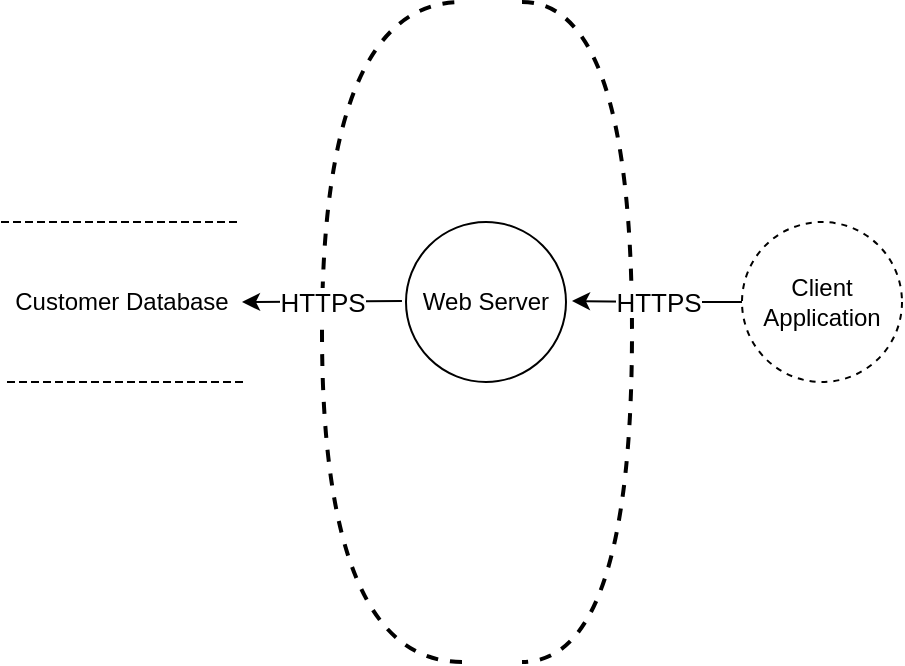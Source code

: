 <mxfile>
    <diagram id="DWApjFzHYURmReSud2fw" name="Page-1">
        <mxGraphModel dx="665" dy="414" grid="0" gridSize="10" guides="1" tooltips="1" connect="1" arrows="1" fold="1" page="1" pageScale="1" pageWidth="850" pageHeight="1100" background="none" math="0" shadow="0">
            <root>
                <mxCell id="0"/>
                <mxCell id="1" parent="0"/>
                <mxCell id="8" value="Client Application" style="ellipse;whiteSpace=wrap;html=1;aspect=fixed;dashed=1;rounded=0;" parent="1" vertex="1">
                    <mxGeometry x="440" y="160" width="80" height="80" as="geometry"/>
                </mxCell>
                <mxCell id="9" value="Web Server" style="ellipse;whiteSpace=wrap;html=1;aspect=fixed;rounded=0;" parent="1" vertex="1">
                    <mxGeometry x="272" y="160" width="80" height="80" as="geometry"/>
                </mxCell>
                <mxCell id="10" value="" style="shape=requiredInterface;html=1;verticalLabelPosition=bottom;dashed=1;strokeWidth=2;align=left;fillColor=#000000;direction=west;rounded=0;" parent="1" vertex="1">
                    <mxGeometry x="230" y="50" width="70" height="330" as="geometry"/>
                </mxCell>
                <mxCell id="11" value="Customer Database" style="shape=partialRectangle;whiteSpace=wrap;html=1;left=0;right=0;fillColor=none;dashed=1;rounded=0;" parent="1" vertex="1">
                    <mxGeometry x="70" y="160" width="120" height="80" as="geometry"/>
                </mxCell>
                <mxCell id="12" value="" style="shape=requiredInterface;html=1;verticalLabelPosition=bottom;dashed=1;strokeColor=#000000;strokeWidth=2;fillColor=none;fontColor=#FF3333;align=left;rounded=0;" parent="1" vertex="1">
                    <mxGeometry x="330" y="50" width="55" height="330" as="geometry"/>
                </mxCell>
                <mxCell id="13" value="HTTPS" style="endArrow=classic;html=1;fontColor=#000000;exitX=0;exitY=0.5;exitDx=0;exitDy=0;strokeColor=#000000;fontSize=13;rounded=0;" parent="1" source="8" edge="1">
                    <mxGeometry width="50" height="50" relative="1" as="geometry">
                        <mxPoint x="425" y="199.5" as="sourcePoint"/>
                        <mxPoint x="355" y="199.5" as="targetPoint"/>
                        <Array as="points">
                            <mxPoint x="400" y="200"/>
                        </Array>
                    </mxGeometry>
                </mxCell>
                <mxCell id="15" value="HTTPS" style="endArrow=classic;html=1;fontColor=#000000;exitX=0.429;exitY=0.547;exitDx=0;exitDy=0;exitPerimeter=0;fontSize=13;rounded=0;" parent="1" source="10" edge="1">
                    <mxGeometry width="50" height="50" relative="1" as="geometry">
                        <mxPoint x="230" y="200" as="sourcePoint"/>
                        <mxPoint x="190" y="200" as="targetPoint"/>
                    </mxGeometry>
                </mxCell>
            </root>
        </mxGraphModel>
    </diagram>
</mxfile>